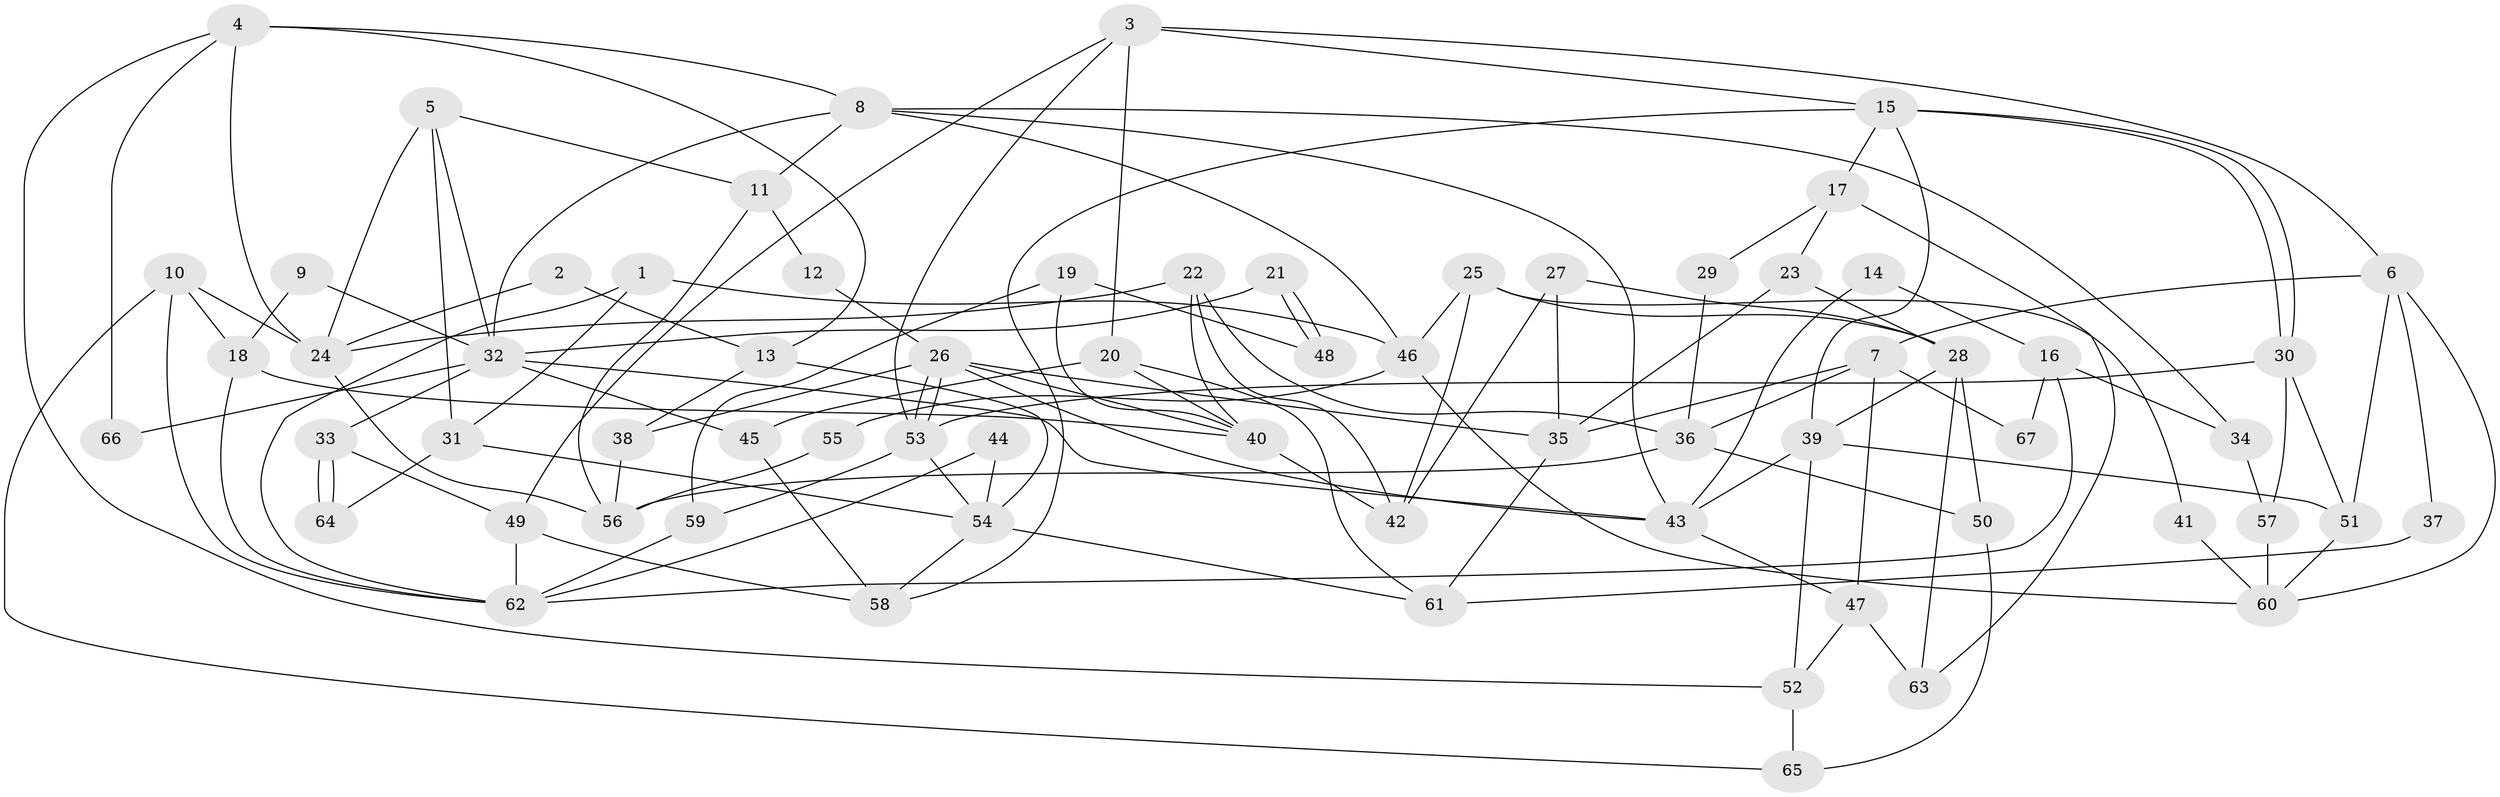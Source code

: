 // coarse degree distribution, {7: 0.09523809523809523, 3: 0.14285714285714285, 5: 0.19047619047619047, 8: 0.19047619047619047, 6: 0.19047619047619047, 2: 0.047619047619047616, 4: 0.09523809523809523, 9: 0.047619047619047616}
// Generated by graph-tools (version 1.1) at 2025/37/03/04/25 23:37:01]
// undirected, 67 vertices, 134 edges
graph export_dot {
  node [color=gray90,style=filled];
  1;
  2;
  3;
  4;
  5;
  6;
  7;
  8;
  9;
  10;
  11;
  12;
  13;
  14;
  15;
  16;
  17;
  18;
  19;
  20;
  21;
  22;
  23;
  24;
  25;
  26;
  27;
  28;
  29;
  30;
  31;
  32;
  33;
  34;
  35;
  36;
  37;
  38;
  39;
  40;
  41;
  42;
  43;
  44;
  45;
  46;
  47;
  48;
  49;
  50;
  51;
  52;
  53;
  54;
  55;
  56;
  57;
  58;
  59;
  60;
  61;
  62;
  63;
  64;
  65;
  66;
  67;
  1 -- 62;
  1 -- 46;
  1 -- 31;
  2 -- 24;
  2 -- 13;
  3 -- 15;
  3 -- 53;
  3 -- 6;
  3 -- 20;
  3 -- 49;
  4 -- 52;
  4 -- 8;
  4 -- 13;
  4 -- 24;
  4 -- 66;
  5 -- 24;
  5 -- 32;
  5 -- 11;
  5 -- 31;
  6 -- 7;
  6 -- 37;
  6 -- 51;
  6 -- 60;
  7 -- 36;
  7 -- 47;
  7 -- 35;
  7 -- 67;
  8 -- 32;
  8 -- 43;
  8 -- 11;
  8 -- 34;
  8 -- 46;
  9 -- 18;
  9 -- 32;
  10 -- 62;
  10 -- 24;
  10 -- 18;
  10 -- 65;
  11 -- 12;
  11 -- 56;
  12 -- 26;
  13 -- 54;
  13 -- 38;
  14 -- 43;
  14 -- 16;
  15 -- 39;
  15 -- 30;
  15 -- 30;
  15 -- 17;
  15 -- 58;
  16 -- 62;
  16 -- 34;
  16 -- 67;
  17 -- 23;
  17 -- 29;
  17 -- 63;
  18 -- 40;
  18 -- 62;
  19 -- 40;
  19 -- 59;
  19 -- 48;
  20 -- 45;
  20 -- 40;
  20 -- 61;
  21 -- 32;
  21 -- 48;
  21 -- 48;
  22 -- 24;
  22 -- 42;
  22 -- 36;
  22 -- 40;
  23 -- 28;
  23 -- 35;
  24 -- 56;
  25 -- 42;
  25 -- 46;
  25 -- 28;
  25 -- 41;
  26 -- 53;
  26 -- 53;
  26 -- 40;
  26 -- 35;
  26 -- 38;
  26 -- 43;
  27 -- 35;
  27 -- 28;
  27 -- 42;
  28 -- 50;
  28 -- 39;
  28 -- 63;
  29 -- 36;
  30 -- 53;
  30 -- 51;
  30 -- 57;
  31 -- 54;
  31 -- 64;
  32 -- 43;
  32 -- 33;
  32 -- 45;
  32 -- 66;
  33 -- 49;
  33 -- 64;
  33 -- 64;
  34 -- 57;
  35 -- 61;
  36 -- 56;
  36 -- 50;
  37 -- 61;
  38 -- 56;
  39 -- 51;
  39 -- 43;
  39 -- 52;
  40 -- 42;
  41 -- 60;
  43 -- 47;
  44 -- 54;
  44 -- 62;
  45 -- 58;
  46 -- 60;
  46 -- 55;
  47 -- 63;
  47 -- 52;
  49 -- 58;
  49 -- 62;
  50 -- 65;
  51 -- 60;
  52 -- 65;
  53 -- 54;
  53 -- 59;
  54 -- 61;
  54 -- 58;
  55 -- 56;
  57 -- 60;
  59 -- 62;
}
